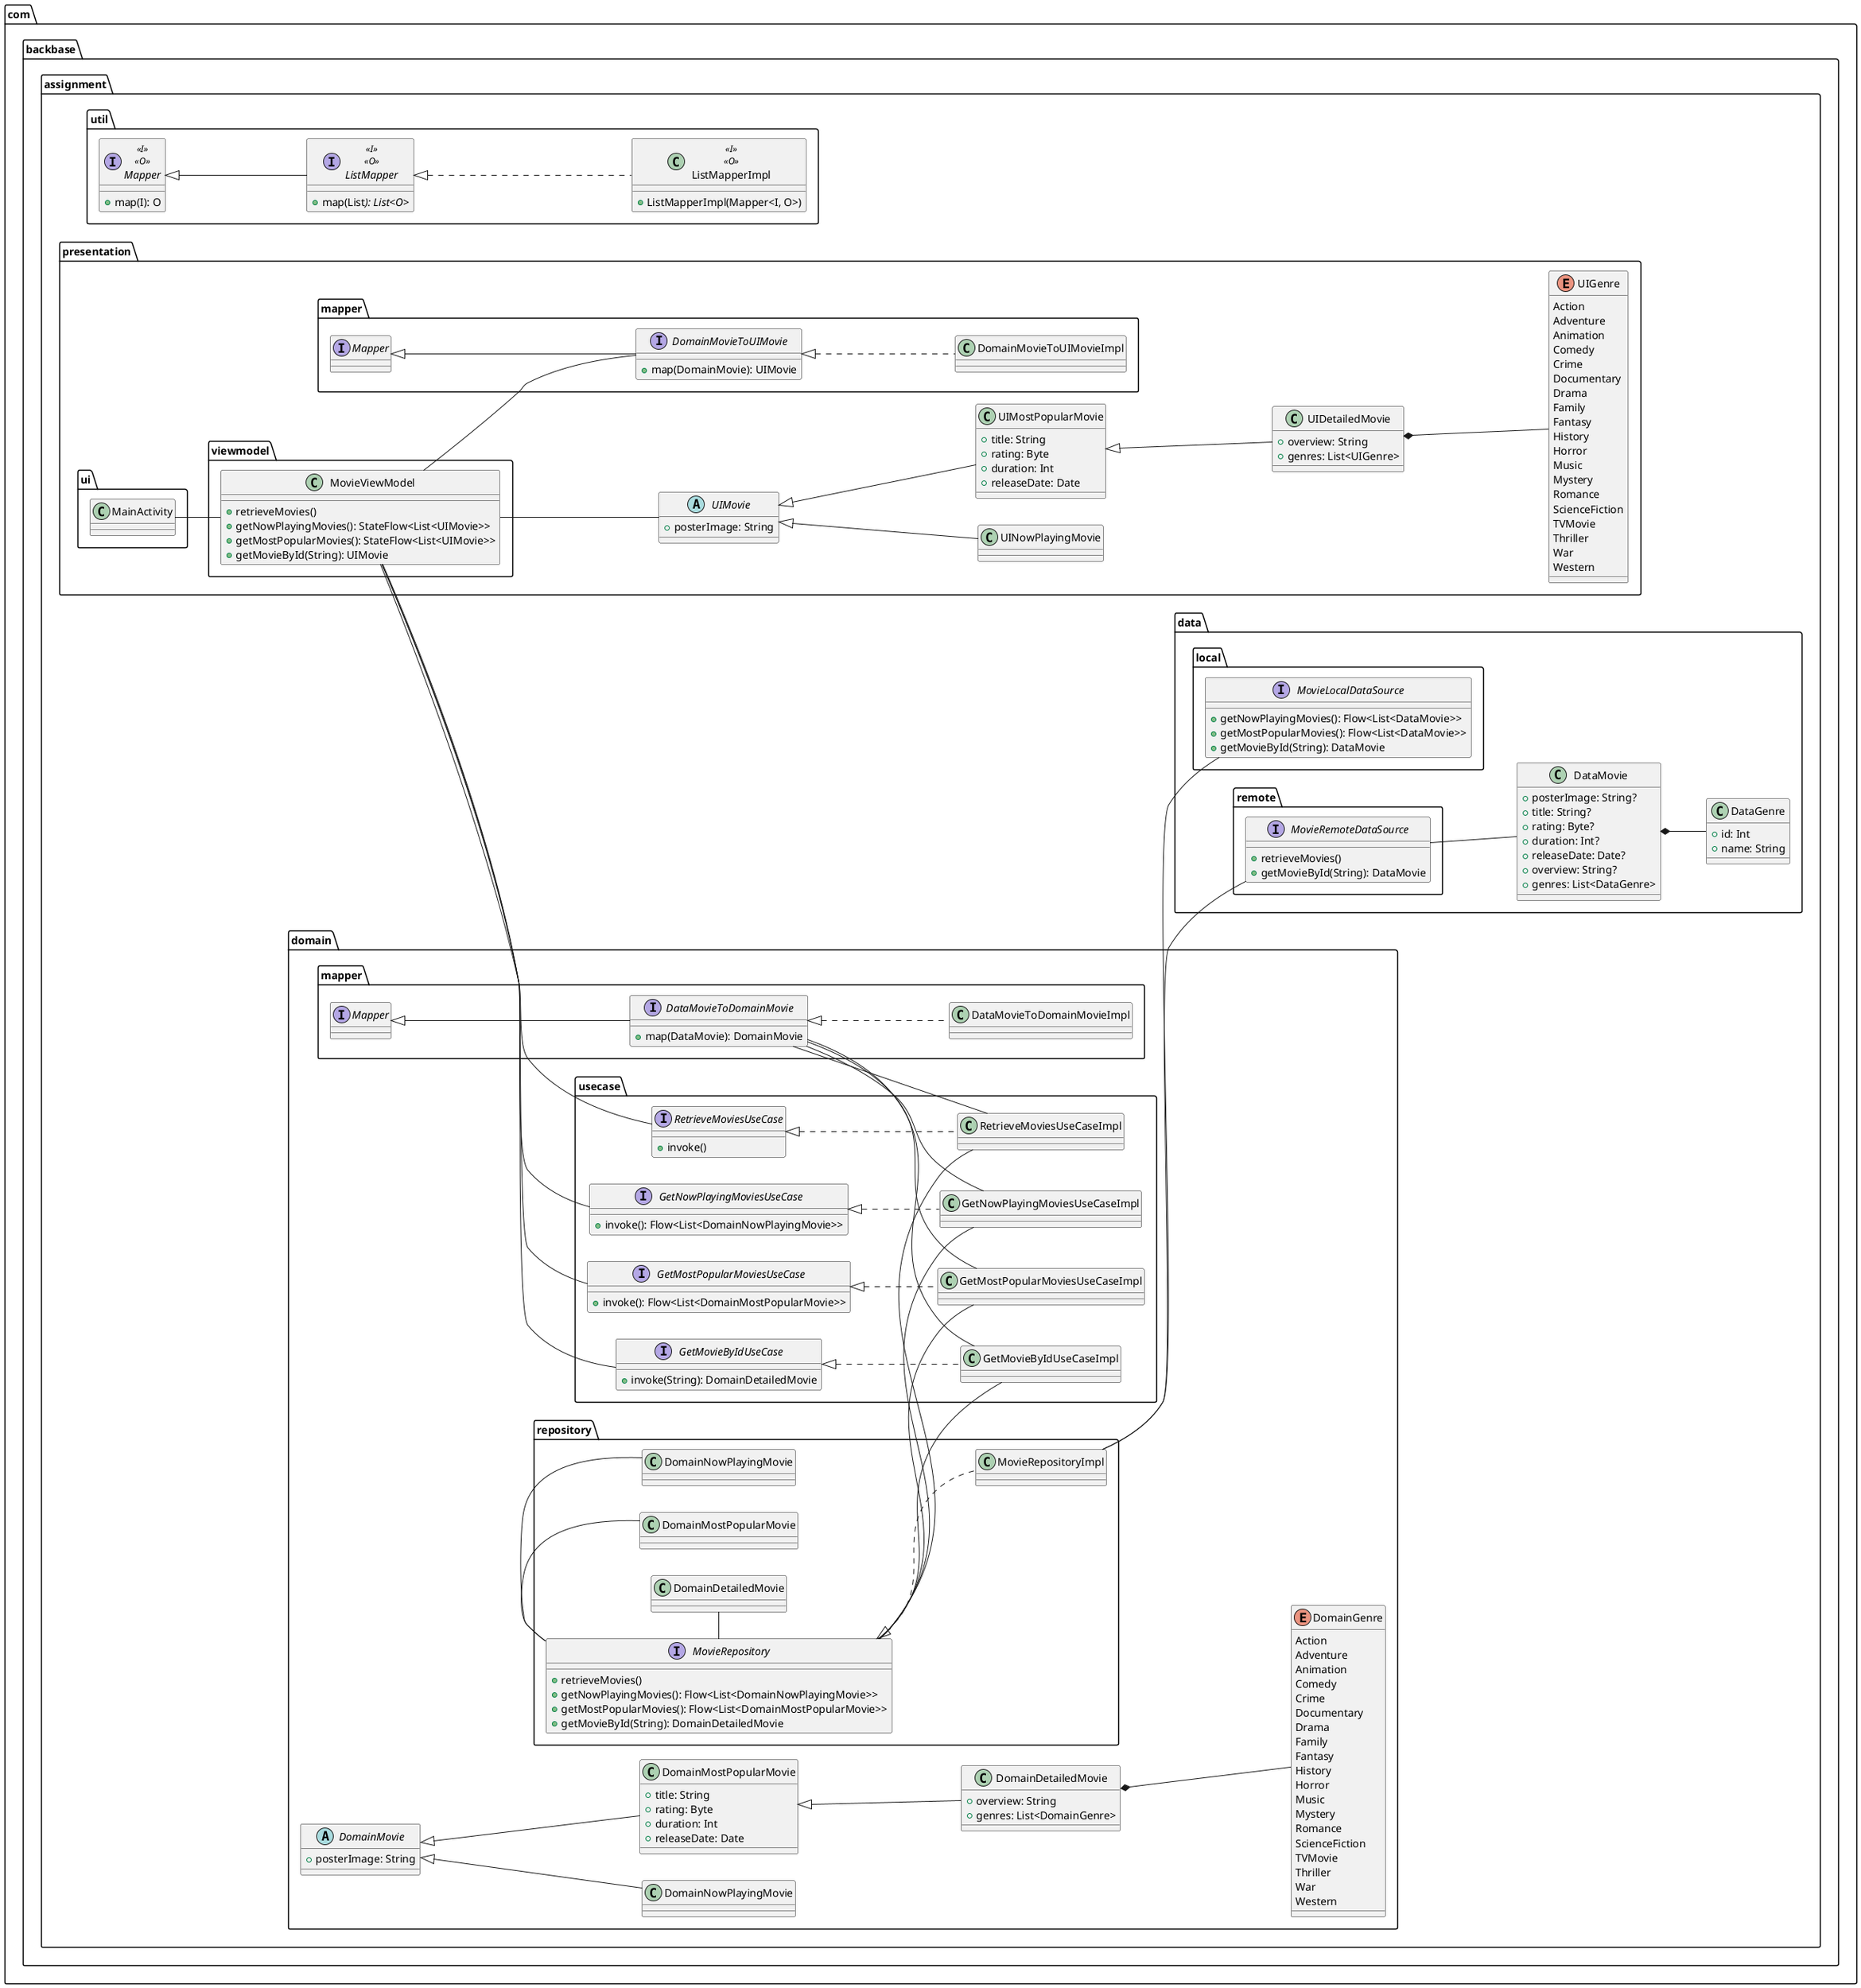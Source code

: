 @startuml

left to right direction

package com.backbase.assignment {

    package util {
        interface Mapper <<I>>, <<O>> {
            + map(I): O
        }

        interface ListMapper <<I>>, <<O>> implements Mapper {
            + map(List<I>): List<O>
        }

        class ListMapperImpl <<I>>, <<O>> implements ListMapper {
            + ListMapperImpl(Mapper<I, O>)
        }
    }

    package presentation.mapper {
        interface DomainMovieToUIMovie implements Mapper {
            + map(DomainMovie): UIMovie
        }

        class DomainMovieToUIMovieImpl implements DomainMovieToUIMovie
    }

    package presentation {

        package ui {

            class MainActivity
        }

        package viewmodel {

            class MovieViewModel {
                + retrieveMovies()
                + getNowPlayingMovies(): StateFlow<List<UIMovie>>
                + getMostPopularMovies(): StateFlow<List<UIMovie>>
                + getMovieById(String): UIMovie
            }

            MovieViewModel -- DomainMovieToUIMovie
        }

        abstract class UIMovie {
            + posterImage: String
        }

        class UINowPlayingMovie extends UIMovie

        class UIMostPopularMovie extends UIMovie {
            + title: String
            + rating: Byte
            + duration: Int
            + releaseDate: Date
        }

        class UIDetailedMovie extends UIMostPopularMovie {
            + overview: String
            + genres: List<UIGenre>
        }

        enum UIGenre {
            Action
            Adventure
            Animation
            Comedy
            Crime
            Documentary
            Drama
            Family
            Fantasy
            History
            Horror
            Music
            Mystery
            Romance
            ScienceFiction
            TVMovie
            Thriller
            War
            Western
        }

        UIDetailedMovie *-- UIGenre

        MainActivity -- MovieViewModel
        MovieViewModel -- UIMovie
    }

    package domain.mapper {
        interface DataMovieToDomainMovie implements Mapper {
            + map(DataMovie): DomainMovie
        }

        class DataMovieToDomainMovieImpl implements DataMovieToDomainMovie
    }

    package domain {

        package usecase {

            interface RetrieveMoviesUseCase {
                + invoke()
            }

            class RetrieveMoviesUseCaseImpl implements RetrieveMoviesUseCase

            interface GetNowPlayingMoviesUseCase {
                + invoke(): Flow<List<DomainNowPlayingMovie>>
            }

            class GetNowPlayingMoviesUseCaseImpl implements GetNowPlayingMoviesUseCase

            interface GetMostPopularMoviesUseCase {
                + invoke(): Flow<List<DomainMostPopularMovie>>
            }

            class GetMostPopularMoviesUseCaseImpl implements GetMostPopularMoviesUseCase

            interface GetMovieByIdUseCase {
                + invoke(String): DomainDetailedMovie
            }

            class GetMovieByIdUseCaseImpl implements GetMovieByIdUseCase

            MovieViewModel -- RetrieveMoviesUseCase
            MovieViewModel -- GetNowPlayingMoviesUseCase
            MovieViewModel -- GetMostPopularMoviesUseCase
            MovieViewModel -- GetMovieByIdUseCase

            DataMovieToDomainMovie -- RetrieveMoviesUseCaseImpl
            DataMovieToDomainMovie -- GetNowPlayingMoviesUseCaseImpl
            DataMovieToDomainMovie -- GetMostPopularMoviesUseCaseImpl
            DataMovieToDomainMovie -- GetMovieByIdUseCaseImpl
        }

        package repository {

            interface MovieRepository {
                + retrieveMovies()
                + getNowPlayingMovies(): Flow<List<DomainNowPlayingMovie>>
                + getMostPopularMovies(): Flow<List<DomainMostPopularMovie>>
                + getMovieById(String): DomainDetailedMovie
            }

            class MovieRepositoryImpl implements MovieRepository

            MovieRepository -- RetrieveMoviesUseCaseImpl
            MovieRepository -- GetNowPlayingMoviesUseCaseImpl
            MovieRepository -- GetMostPopularMoviesUseCaseImpl
            MovieRepository -- GetMovieByIdUseCaseImpl

            MovieRepository -R- DomainNowPlayingMovie
            MovieRepository -R- DomainMostPopularMovie
            MovieRepository -R- DomainDetailedMovie
        }

        abstract class DomainMovie {
            + posterImage: String
        }

        class DomainNowPlayingMovie extends DomainMovie

        class DomainMostPopularMovie extends DomainMovie {
            + title: String
            + rating: Byte
            + duration: Int
            + releaseDate: Date
        }

        class DomainDetailedMovie extends DomainMostPopularMovie {
            + overview: String
            + genres: List<DomainGenre>
        }

        enum DomainGenre {
            Action
            Adventure
            Animation
            Comedy
            Crime
            Documentary
            Drama
            Family
            Fantasy
            History
            Horror
            Music
            Mystery
            Romance
            ScienceFiction
            TVMovie
            Thriller
            War
            Western
        }

        DomainDetailedMovie *-- DomainGenre
    }

    package data {

        package local {

            interface MovieLocalDataSource {
                + getNowPlayingMovies(): Flow<List<DataMovie>>
                + getMostPopularMovies(): Flow<List<DataMovie>>
                + getMovieById(String): DataMovie
            }
        }

        package remote {

            interface MovieRemoteDataSource {
                + retrieveMovies()
                + getMovieById(String): DataMovie
            }
        }

        MovieRepositoryImpl -- MovieLocalDataSource
        MovieRepositoryImpl -- MovieRemoteDataSource

        class DataMovie {
            + posterImage: String?
            + title: String?
            + rating: Byte?
            + duration: Int?
            + releaseDate: Date?
            + overview: String?
            + genres: List<DataGenre>
        }

        class DataGenre {
            + id: Int
            + name: String
        }

        DataMovie *-- DataGenre
        MovieRemoteDataSource -- DataMovie

    }
}


@enduml